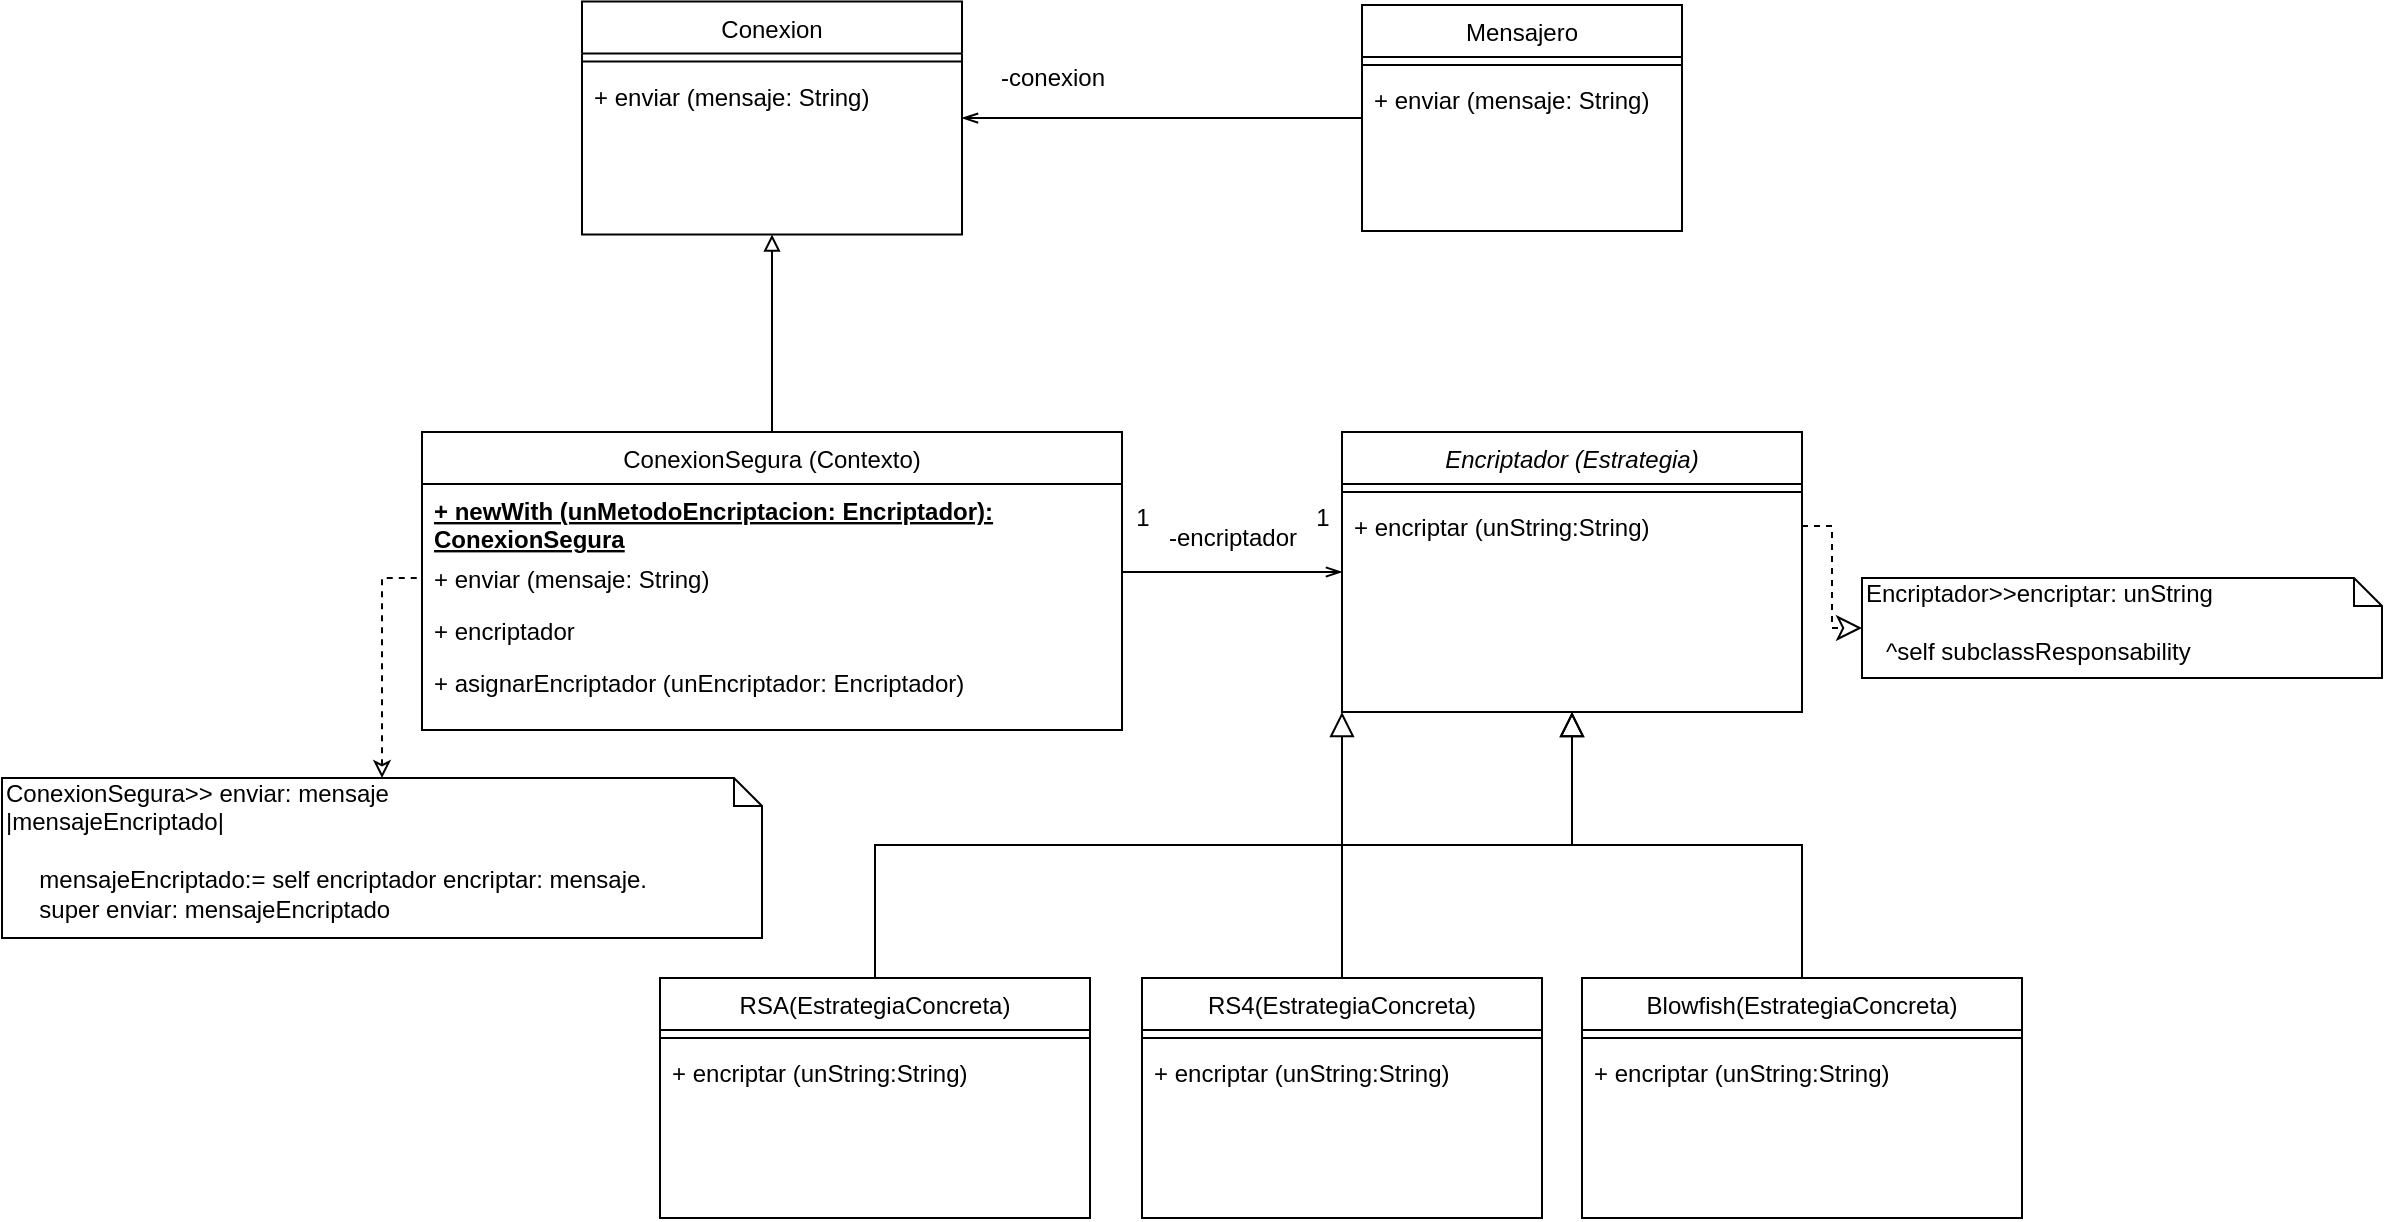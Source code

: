 <mxfile version="13.1.14" type="device"><diagram id="C5RBs43oDa-KdzZeNtuy" name="Page-1"><mxGraphModel dx="2058" dy="727" grid="1" gridSize="10" guides="1" tooltips="1" connect="1" arrows="1" fold="1" page="1" pageScale="1" pageWidth="827" pageHeight="1169" math="0" shadow="0"><root><mxCell id="WIyWlLk6GJQsqaUBKTNV-0"/><mxCell id="WIyWlLk6GJQsqaUBKTNV-1" parent="WIyWlLk6GJQsqaUBKTNV-0"/><mxCell id="zkfFHV4jXpPFQw0GAbJ--12" value="" style="endArrow=block;endSize=10;endFill=0;shadow=0;strokeWidth=1;rounded=0;edgeStyle=elbowEdgeStyle;elbow=vertical;" parent="WIyWlLk6GJQsqaUBKTNV-1" source="zkfFHV4jXpPFQw0GAbJ--6" target="zkfFHV4jXpPFQw0GAbJ--0" edge="1"><mxGeometry width="160" relative="1" as="geometry"><mxPoint x="200" y="203" as="sourcePoint"/><mxPoint x="200" y="203" as="targetPoint"/></mxGeometry></mxCell><mxCell id="zkfFHV4jXpPFQw0GAbJ--16" value="" style="endArrow=block;endSize=10;endFill=0;shadow=0;strokeWidth=1;rounded=0;edgeStyle=elbowEdgeStyle;elbow=vertical;" parent="WIyWlLk6GJQsqaUBKTNV-1" source="zkfFHV4jXpPFQw0GAbJ--13" target="zkfFHV4jXpPFQw0GAbJ--0" edge="1"><mxGeometry width="160" relative="1" as="geometry"><mxPoint x="210" y="373" as="sourcePoint"/><mxPoint x="310" y="271" as="targetPoint"/></mxGeometry></mxCell><mxCell id="zkfFHV4jXpPFQw0GAbJ--26" value="" style="endArrow=none;shadow=0;strokeWidth=1;strokeColor=#000000;rounded=0;endFill=0;edgeStyle=elbowEdgeStyle;elbow=vertical;startArrow=openThin;startFill=0;" parent="WIyWlLk6GJQsqaUBKTNV-1" source="zkfFHV4jXpPFQw0GAbJ--0" target="zkfFHV4jXpPFQw0GAbJ--17" edge="1"><mxGeometry x="0.5" y="41" relative="1" as="geometry"><mxPoint x="380" y="192" as="sourcePoint"/><mxPoint x="540" y="192" as="targetPoint"/><mxPoint x="-40" y="32" as="offset"/></mxGeometry></mxCell><mxCell id="uFzkhfqExwOuiFkIzVkU-9" value="" style="edgeStyle=orthogonalEdgeStyle;rounded=0;orthogonalLoop=1;jettySize=auto;html=1;endArrow=block;endFill=0;" edge="1" parent="WIyWlLk6GJQsqaUBKTNV-1" source="zkfFHV4jXpPFQw0GAbJ--17" target="uFzkhfqExwOuiFkIzVkU-0"><mxGeometry relative="1" as="geometry"/></mxCell><mxCell id="uFzkhfqExwOuiFkIzVkU-22" value="" style="edgeStyle=orthogonalEdgeStyle;rounded=0;orthogonalLoop=1;jettySize=auto;html=1;endArrow=none;endFill=0;startArrow=openThin;startFill=0;" edge="1" parent="WIyWlLk6GJQsqaUBKTNV-1" source="uFzkhfqExwOuiFkIzVkU-0" target="uFzkhfqExwOuiFkIzVkU-12"><mxGeometry relative="1" as="geometry"/></mxCell><mxCell id="uFzkhfqExwOuiFkIzVkU-23" value="-conexion" style="text;html=1;align=center;verticalAlign=middle;resizable=0;points=[];autosize=1;" vertex="1" parent="WIyWlLk6GJQsqaUBKTNV-1"><mxGeometry x="300" y="50" width="70" height="20" as="geometry"/></mxCell><mxCell id="uFzkhfqExwOuiFkIzVkU-37" value="-encriptador" style="text;html=1;align=center;verticalAlign=middle;resizable=0;points=[];autosize=1;" vertex="1" parent="WIyWlLk6GJQsqaUBKTNV-1"><mxGeometry x="380" y="280" width="90" height="20" as="geometry"/></mxCell><mxCell id="uFzkhfqExwOuiFkIzVkU-38" value="1" style="text;html=1;align=center;verticalAlign=middle;resizable=0;points=[];autosize=1;" vertex="1" parent="WIyWlLk6GJQsqaUBKTNV-1"><mxGeometry x="370" y="270" width="20" height="20" as="geometry"/></mxCell><mxCell id="uFzkhfqExwOuiFkIzVkU-44" style="edgeStyle=orthogonalEdgeStyle;rounded=0;orthogonalLoop=1;jettySize=auto;html=1;startArrow=classic;startFill=0;endArrow=none;endFill=0;endSize=10;dashed=1;" edge="1" parent="WIyWlLk6GJQsqaUBKTNV-1" source="uFzkhfqExwOuiFkIzVkU-43" target="uFzkhfqExwOuiFkIzVkU-35"><mxGeometry relative="1" as="geometry"/></mxCell><mxCell id="uFzkhfqExwOuiFkIzVkU-43" value="&lt;div&gt;ConexionSegura&amp;gt;&amp;gt; enviar: mensaje&lt;/div&gt;&lt;div&gt;|mensajeEncriptado|&lt;/div&gt;&lt;div&gt;&lt;br&gt;&lt;/div&gt;&lt;div&gt;&amp;nbsp;&amp;nbsp;&amp;nbsp;&amp;nbsp; mensajeEncriptado:= self encriptador encriptar: mensaje.&lt;/div&gt;&lt;div&gt;&amp;nbsp;&amp;nbsp;&amp;nbsp;&amp;nbsp; super enviar: mensajeEncriptado&lt;br&gt;&lt;/div&gt;" style="shape=note;whiteSpace=wrap;html=1;size=14;verticalAlign=top;align=left;spacingTop=-6;" vertex="1" parent="WIyWlLk6GJQsqaUBKTNV-1"><mxGeometry x="-190" y="410" width="380" height="80" as="geometry"/></mxCell><mxCell id="uFzkhfqExwOuiFkIzVkU-55" value="" style="edgeStyle=elbowEdgeStyle;rounded=0;orthogonalLoop=1;jettySize=auto;html=1;startArrow=none;startFill=0;endArrow=block;endFill=0;endSize=10;" edge="1" parent="WIyWlLk6GJQsqaUBKTNV-1" source="uFzkhfqExwOuiFkIzVkU-24" target="zkfFHV4jXpPFQw0GAbJ--0"><mxGeometry relative="1" as="geometry"><mxPoint x="350.235" y="840" as="targetPoint"/><Array as="points"><mxPoint x="520" y="600"/><mxPoint x="530" y="580"/><mxPoint x="454" y="630"/><mxPoint x="480" y="850"/></Array></mxGeometry></mxCell><mxCell id="uFzkhfqExwOuiFkIzVkU-59" value="1" style="text;html=1;align=center;verticalAlign=middle;resizable=0;points=[];autosize=1;" vertex="1" parent="WIyWlLk6GJQsqaUBKTNV-1"><mxGeometry x="460" y="270" width="20" height="20" as="geometry"/></mxCell><mxCell id="uFzkhfqExwOuiFkIzVkU-61" value="&lt;div&gt;Encriptador&amp;gt;&amp;gt;encriptar: unString&lt;br&gt;&lt;/div&gt;&lt;div&gt;&lt;br&gt;&lt;/div&gt;&lt;div&gt;&amp;nbsp;&amp;nbsp; ^self subclassResponsability&lt;br&gt;&lt;/div&gt;&lt;div&gt;&amp;nbsp;&amp;nbsp;&amp;nbsp; &lt;br&gt;&lt;/div&gt;" style="shape=note;whiteSpace=wrap;html=1;size=14;verticalAlign=top;align=left;spacingTop=-6;" vertex="1" parent="WIyWlLk6GJQsqaUBKTNV-1"><mxGeometry x="740" y="310" width="260" height="50" as="geometry"/></mxCell><mxCell id="uFzkhfqExwOuiFkIzVkU-63" style="edgeStyle=elbowEdgeStyle;rounded=0;orthogonalLoop=1;jettySize=auto;html=1;startArrow=none;startFill=0;endArrow=classic;endFill=0;endSize=10;dashed=1;" edge="1" parent="WIyWlLk6GJQsqaUBKTNV-1" source="uFzkhfqExwOuiFkIzVkU-36" target="uFzkhfqExwOuiFkIzVkU-61"><mxGeometry relative="1" as="geometry"/></mxCell><mxCell id="uFzkhfqExwOuiFkIzVkU-0" value="Conexion" style="swimlane;fontStyle=0;align=center;verticalAlign=top;childLayout=stackLayout;horizontal=1;startSize=26;horizontalStack=0;resizeParent=1;resizeLast=0;collapsible=1;marginBottom=0;rounded=0;shadow=0;strokeWidth=1;" vertex="1" parent="WIyWlLk6GJQsqaUBKTNV-1"><mxGeometry x="100" y="21.75" width="190" height="116.5" as="geometry"><mxRectangle x="550" y="140" width="160" height="26" as="alternateBounds"/></mxGeometry></mxCell><mxCell id="uFzkhfqExwOuiFkIzVkU-6" value="" style="line;html=1;strokeWidth=1;align=left;verticalAlign=middle;spacingTop=-1;spacingLeft=3;spacingRight=3;rotatable=0;labelPosition=right;points=[];portConstraint=eastwest;" vertex="1" parent="uFzkhfqExwOuiFkIzVkU-0"><mxGeometry y="26" width="190" height="8" as="geometry"/></mxCell><mxCell id="uFzkhfqExwOuiFkIzVkU-32" value="+ enviar (mensaje: String)" style="text;align=left;verticalAlign=top;spacingLeft=4;spacingRight=4;overflow=hidden;rotatable=0;points=[[0,0.5],[1,0.5]];portConstraint=eastwest;" vertex="1" parent="uFzkhfqExwOuiFkIzVkU-0"><mxGeometry y="34" width="190" height="26" as="geometry"/></mxCell><mxCell id="zkfFHV4jXpPFQw0GAbJ--17" value="ConexionSegura (Contexto)" style="swimlane;fontStyle=0;align=center;verticalAlign=top;childLayout=stackLayout;horizontal=1;startSize=26;horizontalStack=0;resizeParent=1;resizeLast=0;collapsible=1;marginBottom=0;rounded=0;shadow=0;strokeWidth=1;" parent="WIyWlLk6GJQsqaUBKTNV-1" vertex="1"><mxGeometry x="20" y="237" width="350" height="149" as="geometry"><mxRectangle x="-10" y="400" width="160" height="26" as="alternateBounds"/></mxGeometry></mxCell><mxCell id="uFzkhfqExwOuiFkIzVkU-34" value="+ newWith (unMetodoEncriptacion: Encriptador):&#xA; ConexionSegura" style="text;align=left;verticalAlign=top;spacingLeft=4;spacingRight=4;overflow=hidden;rotatable=0;points=[[0,0.5],[1,0.5]];portConstraint=eastwest;fontStyle=5" vertex="1" parent="zkfFHV4jXpPFQw0GAbJ--17"><mxGeometry y="26" width="350" height="34" as="geometry"/></mxCell><mxCell id="uFzkhfqExwOuiFkIzVkU-35" value="+ enviar (mensaje: String)" style="text;align=left;verticalAlign=top;spacingLeft=4;spacingRight=4;overflow=hidden;rotatable=0;points=[[0,0.5],[1,0.5]];portConstraint=eastwest;" vertex="1" parent="zkfFHV4jXpPFQw0GAbJ--17"><mxGeometry y="60" width="350" height="26" as="geometry"/></mxCell><mxCell id="uFzkhfqExwOuiFkIzVkU-45" value="+ encriptador" style="text;align=left;verticalAlign=top;spacingLeft=4;spacingRight=4;overflow=hidden;rotatable=0;points=[[0,0.5],[1,0.5]];portConstraint=eastwest;" vertex="1" parent="zkfFHV4jXpPFQw0GAbJ--17"><mxGeometry y="86" width="350" height="26" as="geometry"/></mxCell><mxCell id="uFzkhfqExwOuiFkIzVkU-46" value="+ asignarEncriptador (unEncriptador: Encriptador)" style="text;align=left;verticalAlign=top;spacingLeft=4;spacingRight=4;overflow=hidden;rotatable=0;points=[[0,0.5],[1,0.5]];portConstraint=eastwest;" vertex="1" parent="zkfFHV4jXpPFQw0GAbJ--17"><mxGeometry y="112" width="350" height="26" as="geometry"/></mxCell><mxCell id="zkfFHV4jXpPFQw0GAbJ--6" value="RSA(EstrategiaConcreta)" style="swimlane;fontStyle=0;align=center;verticalAlign=top;childLayout=stackLayout;horizontal=1;startSize=26;horizontalStack=0;resizeParent=1;resizeLast=0;collapsible=1;marginBottom=0;rounded=0;shadow=0;strokeWidth=1;" parent="WIyWlLk6GJQsqaUBKTNV-1" vertex="1"><mxGeometry x="139" y="510" width="215" height="120" as="geometry"><mxRectangle x="130" y="380" width="160" height="26" as="alternateBounds"/></mxGeometry></mxCell><mxCell id="zkfFHV4jXpPFQw0GAbJ--9" value="" style="line;html=1;strokeWidth=1;align=left;verticalAlign=middle;spacingTop=-1;spacingLeft=3;spacingRight=3;rotatable=0;labelPosition=right;points=[];portConstraint=eastwest;" parent="zkfFHV4jXpPFQw0GAbJ--6" vertex="1"><mxGeometry y="26" width="215" height="8" as="geometry"/></mxCell><mxCell id="uFzkhfqExwOuiFkIzVkU-57" value="+ encriptar (unString:String)" style="text;align=left;verticalAlign=top;spacingLeft=4;spacingRight=4;overflow=hidden;rotatable=0;points=[[0,0.5],[1,0.5]];portConstraint=eastwest;" vertex="1" parent="zkfFHV4jXpPFQw0GAbJ--6"><mxGeometry y="34" width="215" height="26" as="geometry"/></mxCell><mxCell id="zkfFHV4jXpPFQw0GAbJ--0" value="Encriptador (Estrategia)" style="swimlane;fontStyle=2;align=center;verticalAlign=top;childLayout=stackLayout;horizontal=1;startSize=26;horizontalStack=0;resizeParent=1;resizeLast=0;collapsible=1;marginBottom=0;rounded=0;shadow=0;strokeWidth=1;" parent="WIyWlLk6GJQsqaUBKTNV-1" vertex="1"><mxGeometry x="480" y="237" width="230" height="140" as="geometry"><mxRectangle x="440" y="430" width="160" height="26" as="alternateBounds"/></mxGeometry></mxCell><mxCell id="zkfFHV4jXpPFQw0GAbJ--4" value="" style="line;html=1;strokeWidth=1;align=left;verticalAlign=middle;spacingTop=-1;spacingLeft=3;spacingRight=3;rotatable=0;labelPosition=right;points=[];portConstraint=eastwest;" parent="zkfFHV4jXpPFQw0GAbJ--0" vertex="1"><mxGeometry y="26" width="230" height="8" as="geometry"/></mxCell><mxCell id="uFzkhfqExwOuiFkIzVkU-36" value="+ encriptar (unString:String)" style="text;align=left;verticalAlign=top;spacingLeft=4;spacingRight=4;overflow=hidden;rotatable=0;points=[[0,0.5],[1,0.5]];portConstraint=eastwest;" vertex="1" parent="zkfFHV4jXpPFQw0GAbJ--0"><mxGeometry y="34" width="230" height="26" as="geometry"/></mxCell><mxCell id="uFzkhfqExwOuiFkIzVkU-12" value="Mensajero" style="swimlane;fontStyle=0;align=center;verticalAlign=top;childLayout=stackLayout;horizontal=1;startSize=26;horizontalStack=0;resizeParent=1;resizeLast=0;collapsible=1;marginBottom=0;rounded=0;shadow=0;strokeWidth=1;" vertex="1" parent="WIyWlLk6GJQsqaUBKTNV-1"><mxGeometry x="490" y="23.5" width="160" height="113" as="geometry"><mxRectangle x="550" y="140" width="160" height="26" as="alternateBounds"/></mxGeometry></mxCell><mxCell id="uFzkhfqExwOuiFkIzVkU-19" value="" style="line;html=1;strokeWidth=1;align=left;verticalAlign=middle;spacingTop=-1;spacingLeft=3;spacingRight=3;rotatable=0;labelPosition=right;points=[];portConstraint=eastwest;" vertex="1" parent="uFzkhfqExwOuiFkIzVkU-12"><mxGeometry y="26" width="160" height="8" as="geometry"/></mxCell><mxCell id="uFzkhfqExwOuiFkIzVkU-21" value="+ enviar (mensaje: String)" style="text;align=left;verticalAlign=top;spacingLeft=4;spacingRight=4;overflow=hidden;rotatable=0;points=[[0,0.5],[1,0.5]];portConstraint=eastwest;" vertex="1" parent="uFzkhfqExwOuiFkIzVkU-12"><mxGeometry y="34" width="160" height="26" as="geometry"/></mxCell><mxCell id="zkfFHV4jXpPFQw0GAbJ--13" value="Blowfish(EstrategiaConcreta)" style="swimlane;fontStyle=0;align=center;verticalAlign=top;childLayout=stackLayout;horizontal=1;startSize=26;horizontalStack=0;resizeParent=1;resizeLast=0;collapsible=1;marginBottom=0;rounded=0;shadow=0;strokeWidth=1;" parent="WIyWlLk6GJQsqaUBKTNV-1" vertex="1"><mxGeometry x="600" y="510" width="220" height="120" as="geometry"><mxRectangle x="340" y="380" width="170" height="26" as="alternateBounds"/></mxGeometry></mxCell><mxCell id="zkfFHV4jXpPFQw0GAbJ--15" value="" style="line;html=1;strokeWidth=1;align=left;verticalAlign=middle;spacingTop=-1;spacingLeft=3;spacingRight=3;rotatable=0;labelPosition=right;points=[];portConstraint=eastwest;" parent="zkfFHV4jXpPFQw0GAbJ--13" vertex="1"><mxGeometry y="26" width="220" height="8" as="geometry"/></mxCell><mxCell id="uFzkhfqExwOuiFkIzVkU-58" value="+ encriptar (unString:String)" style="text;align=left;verticalAlign=top;spacingLeft=4;spacingRight=4;overflow=hidden;rotatable=0;points=[[0,0.5],[1,0.5]];portConstraint=eastwest;" vertex="1" parent="zkfFHV4jXpPFQw0GAbJ--13"><mxGeometry y="34" width="220" height="26" as="geometry"/></mxCell><mxCell id="uFzkhfqExwOuiFkIzVkU-24" value="RS4(EstrategiaConcreta)" style="swimlane;fontStyle=0;align=center;verticalAlign=top;childLayout=stackLayout;horizontal=1;startSize=26;horizontalStack=0;resizeParent=1;resizeLast=0;collapsible=1;marginBottom=0;rounded=0;shadow=0;strokeWidth=1;" vertex="1" parent="WIyWlLk6GJQsqaUBKTNV-1"><mxGeometry x="380" y="510" width="200" height="120" as="geometry"><mxRectangle x="130" y="380" width="160" height="26" as="alternateBounds"/></mxGeometry></mxCell><mxCell id="uFzkhfqExwOuiFkIzVkU-25" value="" style="line;html=1;strokeWidth=1;align=left;verticalAlign=middle;spacingTop=-1;spacingLeft=3;spacingRight=3;rotatable=0;labelPosition=right;points=[];portConstraint=eastwest;" vertex="1" parent="uFzkhfqExwOuiFkIzVkU-24"><mxGeometry y="26" width="200" height="8" as="geometry"/></mxCell><mxCell id="uFzkhfqExwOuiFkIzVkU-56" value="+ encriptar (unString:String)" style="text;align=left;verticalAlign=top;spacingLeft=4;spacingRight=4;overflow=hidden;rotatable=0;points=[[0,0.5],[1,0.5]];portConstraint=eastwest;" vertex="1" parent="uFzkhfqExwOuiFkIzVkU-24"><mxGeometry y="34" width="200" height="26" as="geometry"/></mxCell></root></mxGraphModel></diagram></mxfile>